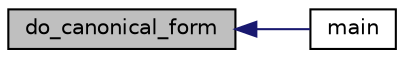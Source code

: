 digraph "do_canonical_form"
{
  edge [fontname="Helvetica",fontsize="10",labelfontname="Helvetica",labelfontsize="10"];
  node [fontname="Helvetica",fontsize="10",shape=record];
  rankdir="LR";
  Node1278 [label="do_canonical_form",height=0.2,width=0.4,color="black", fillcolor="grey75", style="filled", fontcolor="black"];
  Node1278 -> Node1279 [dir="back",color="midnightblue",fontsize="10",style="solid",fontname="Helvetica"];
  Node1279 [label="main",height=0.2,width=0.4,color="black", fillcolor="white", style="filled",URL="$d0/d2f/process_8_c.html#a3c04138a5bfe5d72780bb7e82a18e627"];
}
